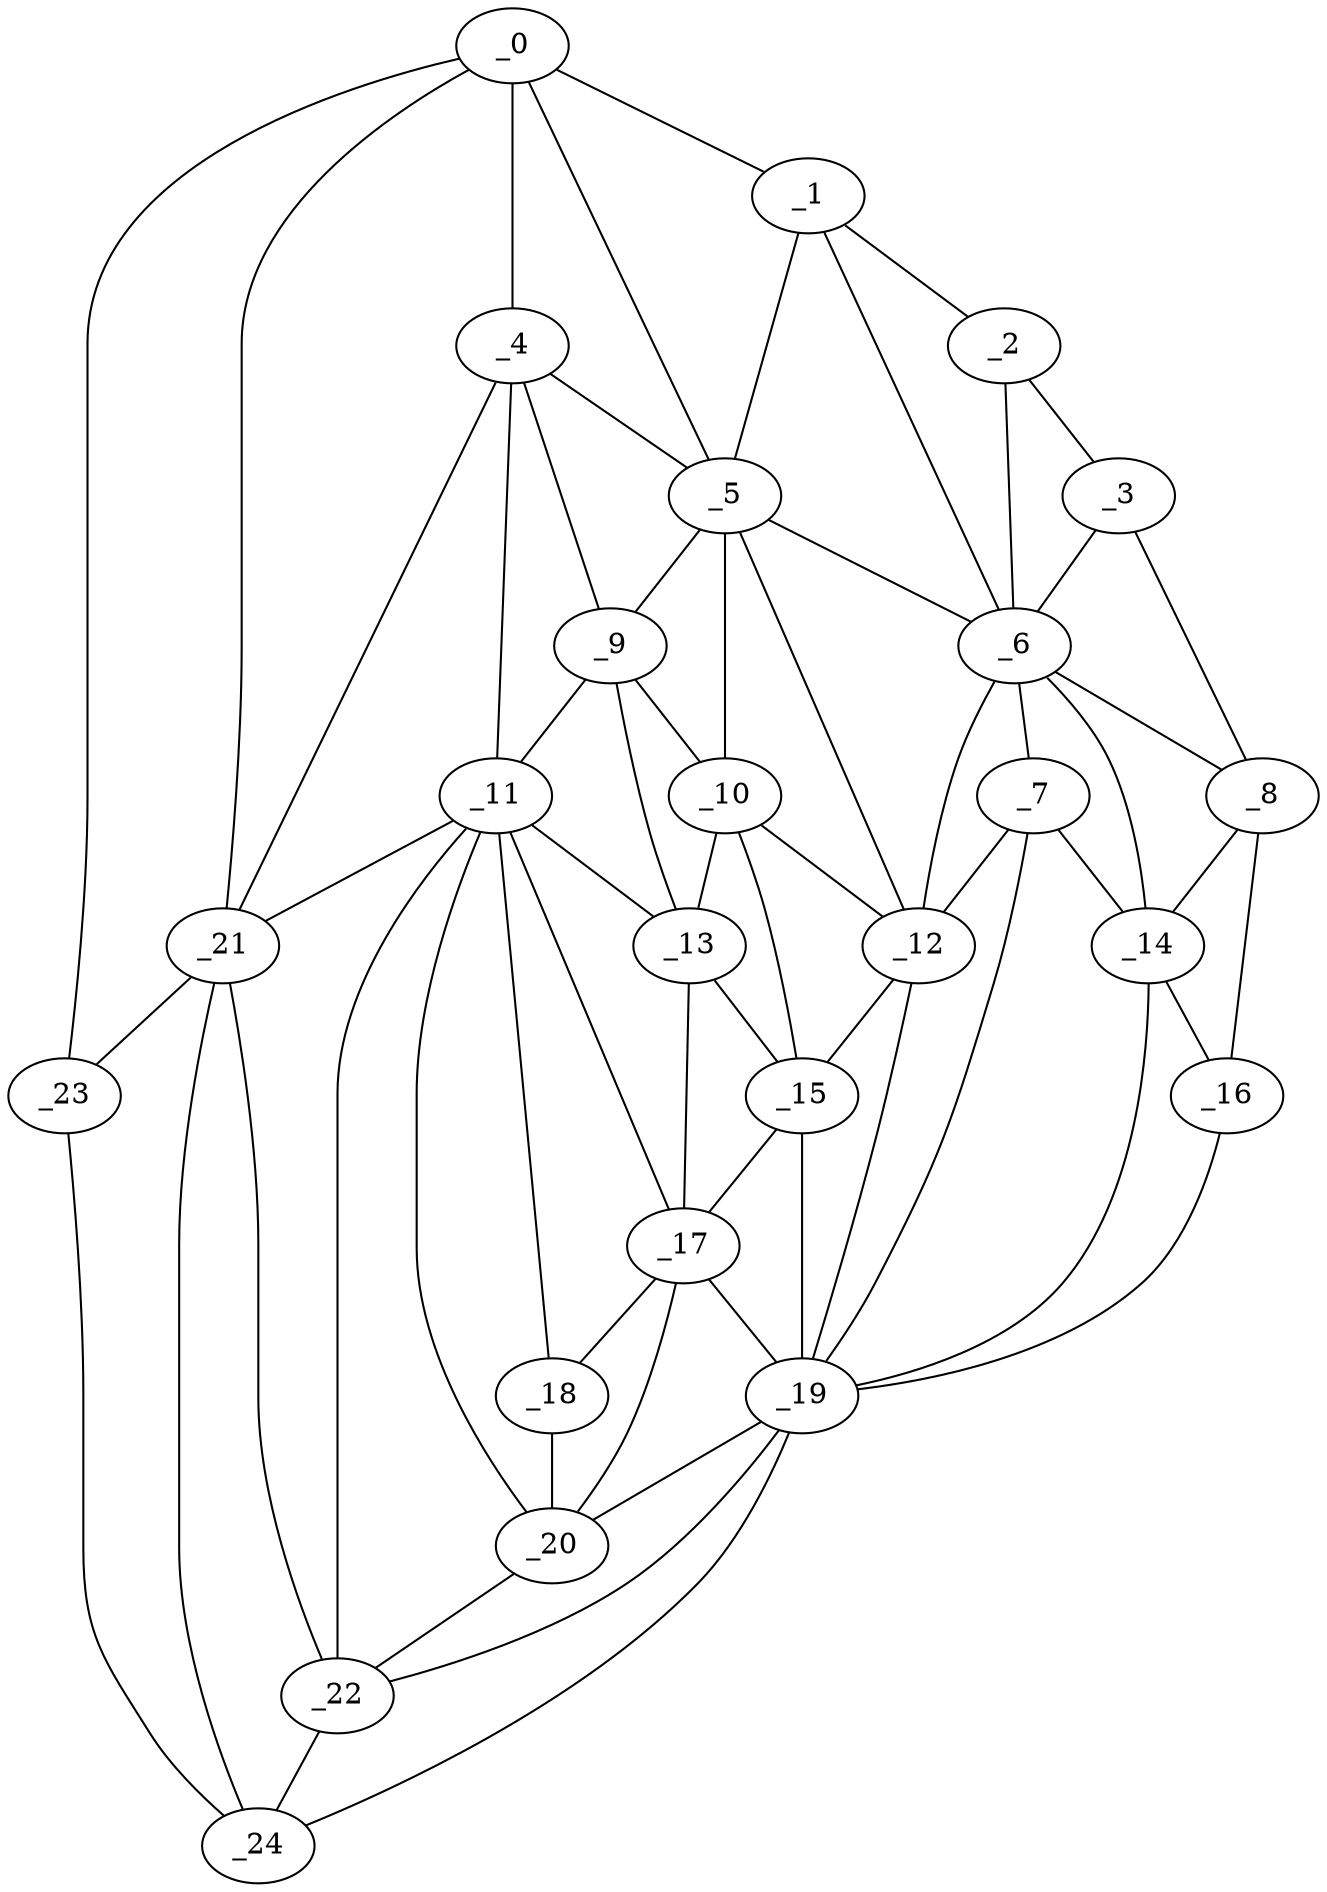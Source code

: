 graph "obj26__300.gxl" {
	_0	 [x=19,
		y=16];
	_1	 [x=57,
		y=118];
	_0 -- _1	 [valence=1];
	_4	 [x=82,
		y=61];
	_0 -- _4	 [valence=2];
	_5	 [x=82,
		y=71];
	_0 -- _5	 [valence=2];
	_21	 [x=109,
		y=23];
	_0 -- _21	 [valence=2];
	_23	 [x=111,
		y=14];
	_0 -- _23	 [valence=1];
	_2	 [x=69,
		y=118];
	_1 -- _2	 [valence=1];
	_1 -- _5	 [valence=1];
	_6	 [x=82,
		y=89];
	_1 -- _6	 [valence=1];
	_3	 [x=81,
		y=116];
	_2 -- _3	 [valence=1];
	_2 -- _6	 [valence=2];
	_3 -- _6	 [valence=2];
	_8	 [x=90,
		y=114];
	_3 -- _8	 [valence=1];
	_4 -- _5	 [valence=2];
	_9	 [x=91,
		y=64];
	_4 -- _9	 [valence=2];
	_11	 [x=95,
		y=58];
	_4 -- _11	 [valence=1];
	_4 -- _21	 [valence=2];
	_5 -- _6	 [valence=2];
	_5 -- _9	 [valence=1];
	_10	 [x=92,
		y=71];
	_5 -- _10	 [valence=1];
	_12	 [x=95,
		y=81];
	_5 -- _12	 [valence=2];
	_7	 [x=90,
		y=89];
	_6 -- _7	 [valence=2];
	_6 -- _8	 [valence=2];
	_6 -- _12	 [valence=1];
	_14	 [x=99,
		y=101];
	_6 -- _14	 [valence=2];
	_7 -- _12	 [valence=2];
	_7 -- _14	 [valence=1];
	_19	 [x=106,
		y=99];
	_7 -- _19	 [valence=1];
	_8 -- _14	 [valence=1];
	_16	 [x=101,
		y=107];
	_8 -- _16	 [valence=1];
	_9 -- _10	 [valence=2];
	_9 -- _11	 [valence=2];
	_13	 [x=96,
		y=66];
	_9 -- _13	 [valence=2];
	_10 -- _12	 [valence=2];
	_10 -- _13	 [valence=1];
	_15	 [x=101,
		y=79];
	_10 -- _15	 [valence=1];
	_11 -- _13	 [valence=1];
	_17	 [x=103,
		y=62];
	_11 -- _17	 [valence=2];
	_18	 [x=104,
		y=55];
	_11 -- _18	 [valence=2];
	_20	 [x=108,
		y=49];
	_11 -- _20	 [valence=1];
	_11 -- _21	 [valence=2];
	_22	 [x=109,
		y=43];
	_11 -- _22	 [valence=1];
	_12 -- _15	 [valence=1];
	_12 -- _19	 [valence=2];
	_13 -- _15	 [valence=2];
	_13 -- _17	 [valence=1];
	_14 -- _16	 [valence=1];
	_14 -- _19	 [valence=2];
	_15 -- _17	 [valence=2];
	_15 -- _19	 [valence=1];
	_16 -- _19	 [valence=1];
	_17 -- _18	 [valence=1];
	_17 -- _19	 [valence=2];
	_17 -- _20	 [valence=2];
	_18 -- _20	 [valence=2];
	_19 -- _20	 [valence=2];
	_19 -- _22	 [valence=2];
	_24	 [x=111,
		y=29];
	_19 -- _24	 [valence=1];
	_20 -- _22	 [valence=2];
	_21 -- _22	 [valence=2];
	_21 -- _23	 [valence=1];
	_21 -- _24	 [valence=1];
	_22 -- _24	 [valence=2];
	_23 -- _24	 [valence=1];
}
